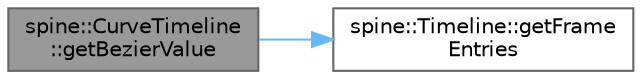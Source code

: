 digraph "spine::CurveTimeline::getBezierValue"
{
 // LATEX_PDF_SIZE
  bgcolor="transparent";
  edge [fontname=Helvetica,fontsize=10,labelfontname=Helvetica,labelfontsize=10];
  node [fontname=Helvetica,fontsize=10,shape=box,height=0.2,width=0.4];
  rankdir="LR";
  Node1 [id="Node000001",label="spine::CurveTimeline\l::getBezierValue",height=0.2,width=0.4,color="gray40", fillcolor="grey60", style="filled", fontcolor="black",tooltip=" "];
  Node1 -> Node2 [id="edge2_Node000001_Node000002",color="steelblue1",style="solid",tooltip=" "];
  Node2 [id="Node000002",label="spine::Timeline::getFrame\lEntries",height=0.2,width=0.4,color="grey40", fillcolor="white", style="filled",URL="$classspine_1_1_timeline.html#acb16340aac97034b485f66afc1a4a73e",tooltip=" "];
}
